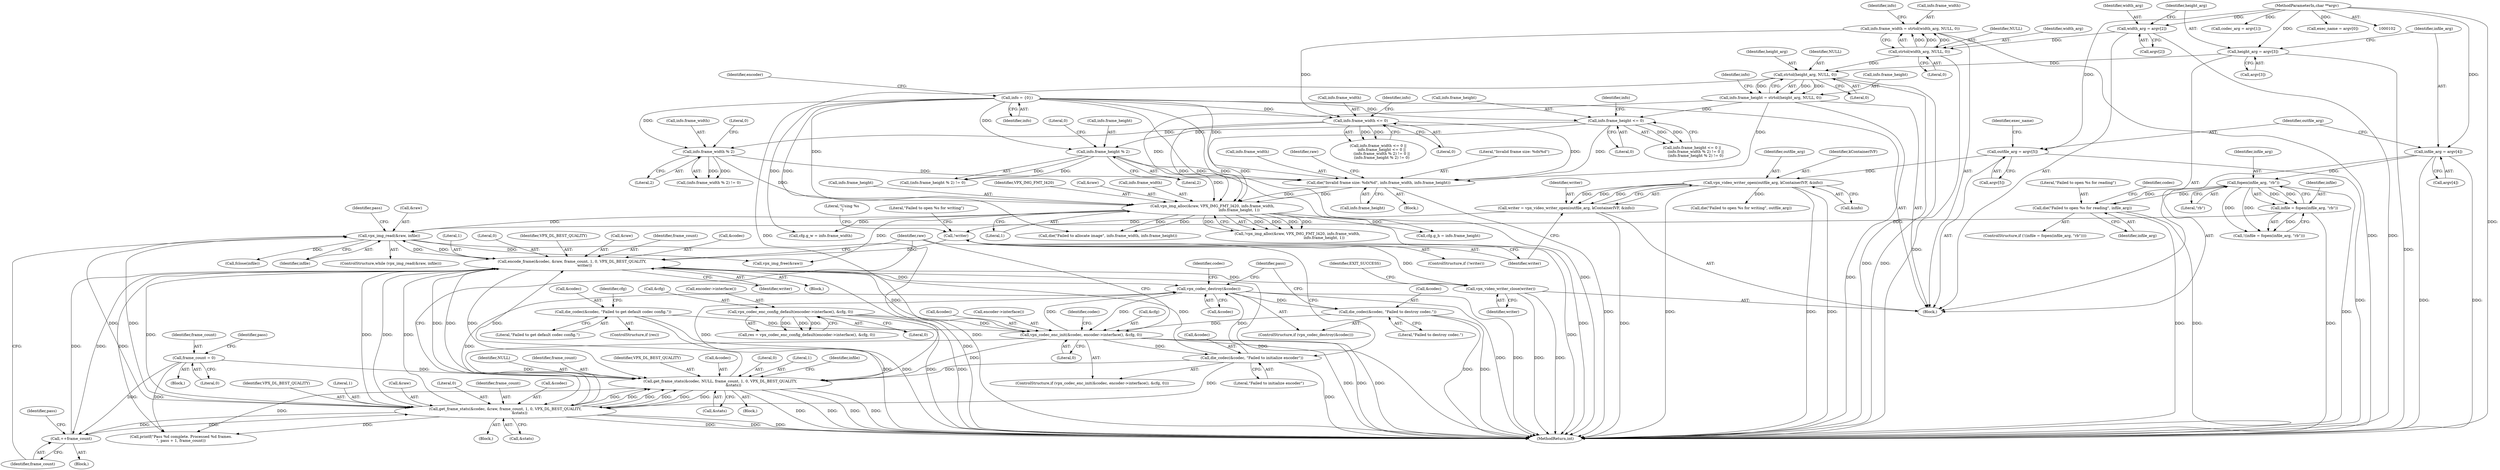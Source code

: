 digraph "1_Android_5a9753fca56f0eeb9f61e342b2fccffc364f9426_18@API" {
"1000485" [label="(Call,vpx_video_writer_close(writer))"];
"1000433" [label="(Call,encode_frame(&codec, &raw, frame_count, 1, 0, VPX_DL_BEST_QUALITY,\n                     writer))"];
"1000396" [label="(Call,vpx_codec_enc_init(&codec, encoder->interface(), &cfg, 0))"];
"1000471" [label="(Call,vpx_codec_destroy(&codec))"];
"1000403" [label="(Call,die_codec(&codec, \"Failed to initialize encoder\"))"];
"1000448" [label="(Call,get_frame_stats(&codec, NULL, frame_count, 1, 0, VPX_DL_BEST_QUALITY,\n                      &stats))"];
"1000420" [label="(Call,get_frame_stats(&codec, &raw, frame_count, 1, 0, VPX_DL_BEST_QUALITY,\n                        &stats))"];
"1000408" [label="(Call,vpx_img_read(&raw, infile))"];
"1000258" [label="(Call,vpx_img_alloc(&raw, VPX_IMG_FMT_I420, info.frame_width,\n                                             info.frame_height, 1))"];
"1000234" [label="(Call,info.frame_width % 2)"];
"1000122" [label="(Call,info = {0})"];
"1000221" [label="(Call,info.frame_width <= 0)"];
"1000203" [label="(Call,info.frame_width = strtol(width_arg, NULL, 0))"];
"1000207" [label="(Call,strtol(width_arg, NULL, 0))"];
"1000142" [label="(Call,width_arg = argv[2])"];
"1000104" [label="(MethodParameterIn,char **argv)"];
"1000248" [label="(Call,die(\"Invalid frame size: %dx%d\", info.frame_width, info.frame_height))"];
"1000227" [label="(Call,info.frame_height <= 0)"];
"1000211" [label="(Call,info.frame_height = strtol(height_arg, NULL, 0))"];
"1000215" [label="(Call,strtol(height_arg, NULL, 0))"];
"1000147" [label="(Call,height_arg = argv[3])"];
"1000241" [label="(Call,info.frame_height % 2)"];
"1000387" [label="(Call,infile = fopen(infile_arg, \"rb\"))"];
"1000389" [label="(Call,fopen(infile_arg, \"rb\"))"];
"1000392" [label="(Call,die(\"Failed to open %s for reading\", infile_arg))"];
"1000152" [label="(Call,infile_arg = argv[4])"];
"1000413" [label="(Call,++frame_count)"];
"1000360" [label="(Call,frame_count = 0)"];
"1000304" [label="(Call,die_codec(&codec, \"Failed to get default codec config.\"))"];
"1000474" [label="(Call,die_codec(&codec, \"Failed to destroy codec.\"))"];
"1000297" [label="(Call,vpx_codec_enc_config_default(encoder->interface(), &cfg, 0))"];
"1000286" [label="(Call,!writer)"];
"1000278" [label="(Call,writer = vpx_video_writer_open(outfile_arg, kContainerIVF, &info))"];
"1000280" [label="(Call,vpx_video_writer_open(outfile_arg, kContainerIVF, &info))"];
"1000157" [label="(Call,outfile_arg = argv[5])"];
"1000227" [label="(Call,info.frame_height <= 0)"];
"1000204" [label="(Call,info.frame_width)"];
"1000283" [label="(Call,&info)"];
"1000400" [label="(Call,&cfg)"];
"1000241" [label="(Call,info.frame_height % 2)"];
"1000438" [label="(Identifier,frame_count)"];
"1000388" [label="(Identifier,infile)"];
"1000385" [label="(ControlStructure,if (!(infile = fopen(infile_arg, \"rb\"))))"];
"1000226" [label="(Call,info.frame_height <= 0 ||\n      (info.frame_width % 2) != 0 ||\n      (info.frame_height % 2) != 0)"];
"1000137" [label="(Call,codec_arg = argv[1])"];
"1000279" [label="(Identifier,writer)"];
"1000420" [label="(Call,get_frame_stats(&codec, &raw, frame_count, 1, 0, VPX_DL_BEST_QUALITY,\n                        &stats))"];
"1000463" [label="(Identifier,infile)"];
"1000203" [label="(Call,info.frame_width = strtol(width_arg, NULL, 0))"];
"1000406" [label="(Literal,\"Failed to initialize encoder\")"];
"1000399" [label="(Call,encoder->interface())"];
"1000386" [label="(Call,!(infile = fopen(infile_arg, \"rb\")))"];
"1000257" [label="(Call,!vpx_img_alloc(&raw, VPX_IMG_FMT_I420, info.frame_width,\n                                             info.frame_height, 1))"];
"1000357" [label="(Identifier,pass)"];
"1000250" [label="(Call,info.frame_width)"];
"1000417" [label="(Identifier,pass)"];
"1000442" [label="(Identifier,writer)"];
"1000472" [label="(Call,&codec)"];
"1000428" [label="(Identifier,VPX_DL_BEST_QUALITY)"];
"1000302" [label="(ControlStructure,if (res))"];
"1000213" [label="(Identifier,info)"];
"1000233" [label="(Call,(info.frame_width % 2) != 0)"];
"1000301" [label="(Literal,0)"];
"1000405" [label="(Identifier,codec)"];
"1000432" [label="(Block,)"];
"1000260" [label="(Identifier,raw)"];
"1000298" [label="(Call,encoder->interface())"];
"1000362" [label="(Literal,0)"];
"1000456" [label="(Call,&stats)"];
"1000297" [label="(Call,vpx_codec_enc_config_default(encoder->interface(), &cfg, 0))"];
"1000268" [label="(Literal,1)"];
"1000434" [label="(Call,&codec)"];
"1000225" [label="(Literal,0)"];
"1000308" [label="(Call,cfg.g_w = info.frame_width)"];
"1000470" [label="(ControlStructure,if (vpx_codec_destroy(&codec)))"];
"1000426" [label="(Literal,1)"];
"1000246" [label="(Literal,0)"];
"1000404" [label="(Call,&codec)"];
"1000486" [label="(Identifier,writer)"];
"1000222" [label="(Call,info.frame_width)"];
"1000270" [label="(Call,die(\"Failed to allocate image\", info.frame_width, info.frame_height))"];
"1000423" [label="(Call,&raw)"];
"1000209" [label="(Identifier,NULL)"];
"1000361" [label="(Identifier,frame_count)"];
"1000258" [label="(Call,vpx_img_alloc(&raw, VPX_IMG_FMT_I420, info.frame_width,\n                                             info.frame_height, 1))"];
"1000299" [label="(Call,&cfg)"];
"1000265" [label="(Call,info.frame_height)"];
"1000123" [label="(Identifier,info)"];
"1000286" [label="(Call,!writer)"];
"1000152" [label="(Call,infile_arg = argv[4])"];
"1000253" [label="(Call,info.frame_height)"];
"1000212" [label="(Call,info.frame_height)"];
"1000433" [label="(Call,encode_frame(&codec, &raw, frame_count, 1, 0, VPX_DL_BEST_QUALITY,\n                     writer))"];
"1000429" [label="(Call,&stats)"];
"1000439" [label="(Literal,1)"];
"1000159" [label="(Call,argv[5])"];
"1000261" [label="(Identifier,VPX_IMG_FMT_I420)"];
"1000105" [label="(Block,)"];
"1000162" [label="(Call,exec_name = argv[0])"];
"1000217" [label="(Identifier,NULL)"];
"1000485" [label="(Call,vpx_video_writer_close(writer))"];
"1000157" [label="(Call,outfile_arg = argv[5])"];
"1000392" [label="(Call,die(\"Failed to open %s for reading\", infile_arg))"];
"1000419" [label="(Block,)"];
"1000410" [label="(Identifier,raw)"];
"1000229" [label="(Identifier,info)"];
"1000144" [label="(Call,argv[2])"];
"1000259" [label="(Call,&raw)"];
"1000387" [label="(Call,infile = fopen(infile_arg, \"rb\"))"];
"1000235" [label="(Call,info.frame_width)"];
"1000245" [label="(Literal,2)"];
"1000242" [label="(Call,info.frame_height)"];
"1000282" [label="(Identifier,kContainerIVF)"];
"1000148" [label="(Identifier,height_arg)"];
"1000228" [label="(Call,info.frame_height)"];
"1000153" [label="(Identifier,infile_arg)"];
"1000287" [label="(Identifier,writer)"];
"1000412" [label="(Block,)"];
"1000154" [label="(Call,argv[4])"];
"1000396" [label="(Call,vpx_codec_enc_init(&codec, encoder->interface(), &cfg, 0))"];
"1000448" [label="(Call,get_frame_stats(&codec, NULL, frame_count, 1, 0, VPX_DL_BEST_QUALITY,\n                      &stats))"];
"1000305" [label="(Call,&codec)"];
"1000216" [label="(Identifier,height_arg)"];
"1000427" [label="(Literal,0)"];
"1000474" [label="(Call,die_codec(&codec, \"Failed to destroy codec.\"))"];
"1000393" [label="(Literal,\"Failed to open %s for reading\")"];
"1000451" [label="(Identifier,NULL)"];
"1000104" [label="(MethodParameterIn,char **argv)"];
"1000143" [label="(Identifier,width_arg)"];
"1000452" [label="(Identifier,frame_count)"];
"1000440" [label="(Literal,0)"];
"1000409" [label="(Call,&raw)"];
"1000455" [label="(Identifier,VPX_DL_BEST_QUALITY)"];
"1000488" [label="(Identifier,EXIT_SUCCESS)"];
"1000476" [label="(Identifier,codec)"];
"1000285" [label="(ControlStructure,if (!writer))"];
"1000411" [label="(Identifier,infile)"];
"1000447" [label="(Block,)"];
"1000142" [label="(Call,width_arg = argv[2])"];
"1000292" [label="(Literal,\"Using %s\n\")"];
"1000315" [label="(Call,cfg.g_h = info.frame_height)"];
"1000441" [label="(Identifier,VPX_DL_BEST_QUALITY)"];
"1000489" [label="(MethodReturn,int)"];
"1000234" [label="(Call,info.frame_width % 2)"];
"1000211" [label="(Call,info.frame_height = strtol(height_arg, NULL, 0))"];
"1000240" [label="(Call,(info.frame_height % 2) != 0)"];
"1000475" [label="(Call,&codec)"];
"1000126" [label="(Identifier,encoder)"];
"1000248" [label="(Call,die(\"Invalid frame size: %dx%d\", info.frame_width, info.frame_height))"];
"1000478" [label="(Call,vpx_img_free(&raw))"];
"1000407" [label="(ControlStructure,while (vpx_img_read(&raw, infile)))"];
"1000158" [label="(Identifier,outfile_arg)"];
"1000149" [label="(Call,argv[3])"];
"1000238" [label="(Literal,2)"];
"1000163" [label="(Identifier,exec_name)"];
"1000223" [label="(Identifier,info)"];
"1000445" [label="(Identifier,pass)"];
"1000304" [label="(Call,die_codec(&codec, \"Failed to get default codec config.\"))"];
"1000365" [label="(Identifier,pass)"];
"1000122" [label="(Call,info = {0})"];
"1000147" [label="(Call,height_arg = argv[3])"];
"1000394" [label="(Identifier,infile_arg)"];
"1000471" [label="(Call,vpx_codec_destroy(&codec))"];
"1000449" [label="(Call,&codec)"];
"1000207" [label="(Call,strtol(width_arg, NULL, 0))"];
"1000391" [label="(Literal,\"rb\")"];
"1000262" [label="(Call,info.frame_width)"];
"1000414" [label="(Identifier,frame_count)"];
"1000288" [label="(Call,die(\"Failed to open %s for writing\", outfile_arg))"];
"1000464" [label="(Call,printf(\"Pass %d complete. Processed %d frames.\n\", pass + 1, frame_count))"];
"1000289" [label="(Literal,\"Failed to open %s for writing\")"];
"1000239" [label="(Literal,0)"];
"1000477" [label="(Literal,\"Failed to destroy codec.\")"];
"1000280" [label="(Call,vpx_video_writer_open(outfile_arg, kContainerIVF, &info))"];
"1000220" [label="(Call,info.frame_width <= 0 ||\n      info.frame_height <= 0 ||\n      (info.frame_width % 2) != 0 ||\n      (info.frame_height % 2) != 0)"];
"1000436" [label="(Call,&raw)"];
"1000454" [label="(Literal,0)"];
"1000218" [label="(Literal,0)"];
"1000389" [label="(Call,fopen(infile_arg, \"rb\"))"];
"1000210" [label="(Literal,0)"];
"1000390" [label="(Identifier,infile_arg)"];
"1000295" [label="(Call,res = vpx_codec_enc_config_default(encoder->interface(), &cfg, 0))"];
"1000247" [label="(Block,)"];
"1000453" [label="(Literal,1)"];
"1000408" [label="(Call,vpx_img_read(&raw, infile))"];
"1000395" [label="(ControlStructure,if (vpx_codec_enc_init(&codec, encoder->interface(), &cfg, 0)))"];
"1000397" [label="(Call,&codec)"];
"1000281" [label="(Identifier,outfile_arg)"];
"1000402" [label="(Literal,0)"];
"1000236" [label="(Identifier,info)"];
"1000249" [label="(Literal,\"Invalid frame size: %dx%d\")"];
"1000413" [label="(Call,++frame_count)"];
"1000358" [label="(Block,)"];
"1000425" [label="(Identifier,frame_count)"];
"1000221" [label="(Call,info.frame_width <= 0)"];
"1000231" [label="(Literal,0)"];
"1000215" [label="(Call,strtol(height_arg, NULL, 0))"];
"1000421" [label="(Call,&codec)"];
"1000398" [label="(Identifier,codec)"];
"1000360" [label="(Call,frame_count = 0)"];
"1000208" [label="(Identifier,width_arg)"];
"1000278" [label="(Call,writer = vpx_video_writer_open(outfile_arg, kContainerIVF, &info))"];
"1000307" [label="(Literal,\"Failed to get default codec config.\")"];
"1000462" [label="(Call,fclose(infile))"];
"1000403" [label="(Call,die_codec(&codec, \"Failed to initialize encoder\"))"];
"1000310" [label="(Identifier,cfg)"];
"1000485" -> "1000105"  [label="AST: "];
"1000485" -> "1000486"  [label="CFG: "];
"1000486" -> "1000485"  [label="AST: "];
"1000488" -> "1000485"  [label="CFG: "];
"1000485" -> "1000489"  [label="DDG: "];
"1000485" -> "1000489"  [label="DDG: "];
"1000433" -> "1000485"  [label="DDG: "];
"1000286" -> "1000485"  [label="DDG: "];
"1000433" -> "1000432"  [label="AST: "];
"1000433" -> "1000442"  [label="CFG: "];
"1000434" -> "1000433"  [label="AST: "];
"1000436" -> "1000433"  [label="AST: "];
"1000438" -> "1000433"  [label="AST: "];
"1000439" -> "1000433"  [label="AST: "];
"1000440" -> "1000433"  [label="AST: "];
"1000441" -> "1000433"  [label="AST: "];
"1000442" -> "1000433"  [label="AST: "];
"1000410" -> "1000433"  [label="CFG: "];
"1000433" -> "1000489"  [label="DDG: "];
"1000433" -> "1000489"  [label="DDG: "];
"1000433" -> "1000408"  [label="DDG: "];
"1000433" -> "1000413"  [label="DDG: "];
"1000433" -> "1000420"  [label="DDG: "];
"1000433" -> "1000420"  [label="DDG: "];
"1000396" -> "1000433"  [label="DDG: "];
"1000403" -> "1000433"  [label="DDG: "];
"1000420" -> "1000433"  [label="DDG: "];
"1000420" -> "1000433"  [label="DDG: "];
"1000408" -> "1000433"  [label="DDG: "];
"1000413" -> "1000433"  [label="DDG: "];
"1000448" -> "1000433"  [label="DDG: "];
"1000286" -> "1000433"  [label="DDG: "];
"1000433" -> "1000448"  [label="DDG: "];
"1000433" -> "1000448"  [label="DDG: "];
"1000433" -> "1000448"  [label="DDG: "];
"1000433" -> "1000464"  [label="DDG: "];
"1000433" -> "1000471"  [label="DDG: "];
"1000396" -> "1000395"  [label="AST: "];
"1000396" -> "1000402"  [label="CFG: "];
"1000397" -> "1000396"  [label="AST: "];
"1000399" -> "1000396"  [label="AST: "];
"1000400" -> "1000396"  [label="AST: "];
"1000402" -> "1000396"  [label="AST: "];
"1000405" -> "1000396"  [label="CFG: "];
"1000410" -> "1000396"  [label="CFG: "];
"1000396" -> "1000489"  [label="DDG: "];
"1000396" -> "1000489"  [label="DDG: "];
"1000396" -> "1000489"  [label="DDG: "];
"1000471" -> "1000396"  [label="DDG: "];
"1000304" -> "1000396"  [label="DDG: "];
"1000474" -> "1000396"  [label="DDG: "];
"1000297" -> "1000396"  [label="DDG: "];
"1000396" -> "1000403"  [label="DDG: "];
"1000396" -> "1000420"  [label="DDG: "];
"1000396" -> "1000448"  [label="DDG: "];
"1000396" -> "1000471"  [label="DDG: "];
"1000471" -> "1000470"  [label="AST: "];
"1000471" -> "1000472"  [label="CFG: "];
"1000472" -> "1000471"  [label="AST: "];
"1000476" -> "1000471"  [label="CFG: "];
"1000357" -> "1000471"  [label="CFG: "];
"1000471" -> "1000489"  [label="DDG: "];
"1000471" -> "1000489"  [label="DDG: "];
"1000403" -> "1000471"  [label="DDG: "];
"1000448" -> "1000471"  [label="DDG: "];
"1000420" -> "1000471"  [label="DDG: "];
"1000471" -> "1000474"  [label="DDG: "];
"1000403" -> "1000395"  [label="AST: "];
"1000403" -> "1000406"  [label="CFG: "];
"1000404" -> "1000403"  [label="AST: "];
"1000406" -> "1000403"  [label="AST: "];
"1000410" -> "1000403"  [label="CFG: "];
"1000403" -> "1000489"  [label="DDG: "];
"1000403" -> "1000420"  [label="DDG: "];
"1000403" -> "1000448"  [label="DDG: "];
"1000448" -> "1000447"  [label="AST: "];
"1000448" -> "1000456"  [label="CFG: "];
"1000449" -> "1000448"  [label="AST: "];
"1000451" -> "1000448"  [label="AST: "];
"1000452" -> "1000448"  [label="AST: "];
"1000453" -> "1000448"  [label="AST: "];
"1000454" -> "1000448"  [label="AST: "];
"1000455" -> "1000448"  [label="AST: "];
"1000456" -> "1000448"  [label="AST: "];
"1000463" -> "1000448"  [label="CFG: "];
"1000448" -> "1000489"  [label="DDG: "];
"1000448" -> "1000489"  [label="DDG: "];
"1000448" -> "1000489"  [label="DDG: "];
"1000448" -> "1000489"  [label="DDG: "];
"1000448" -> "1000420"  [label="DDG: "];
"1000448" -> "1000420"  [label="DDG: "];
"1000420" -> "1000448"  [label="DDG: "];
"1000420" -> "1000448"  [label="DDG: "];
"1000420" -> "1000448"  [label="DDG: "];
"1000420" -> "1000448"  [label="DDG: "];
"1000215" -> "1000448"  [label="DDG: "];
"1000360" -> "1000448"  [label="DDG: "];
"1000448" -> "1000464"  [label="DDG: "];
"1000420" -> "1000419"  [label="AST: "];
"1000420" -> "1000429"  [label="CFG: "];
"1000421" -> "1000420"  [label="AST: "];
"1000423" -> "1000420"  [label="AST: "];
"1000425" -> "1000420"  [label="AST: "];
"1000426" -> "1000420"  [label="AST: "];
"1000427" -> "1000420"  [label="AST: "];
"1000428" -> "1000420"  [label="AST: "];
"1000429" -> "1000420"  [label="AST: "];
"1000410" -> "1000420"  [label="CFG: "];
"1000420" -> "1000489"  [label="DDG: "];
"1000420" -> "1000489"  [label="DDG: "];
"1000420" -> "1000489"  [label="DDG: "];
"1000420" -> "1000408"  [label="DDG: "];
"1000420" -> "1000413"  [label="DDG: "];
"1000408" -> "1000420"  [label="DDG: "];
"1000413" -> "1000420"  [label="DDG: "];
"1000420" -> "1000464"  [label="DDG: "];
"1000408" -> "1000407"  [label="AST: "];
"1000408" -> "1000411"  [label="CFG: "];
"1000409" -> "1000408"  [label="AST: "];
"1000411" -> "1000408"  [label="AST: "];
"1000414" -> "1000408"  [label="CFG: "];
"1000445" -> "1000408"  [label="CFG: "];
"1000408" -> "1000489"  [label="DDG: "];
"1000258" -> "1000408"  [label="DDG: "];
"1000387" -> "1000408"  [label="DDG: "];
"1000408" -> "1000462"  [label="DDG: "];
"1000408" -> "1000478"  [label="DDG: "];
"1000258" -> "1000257"  [label="AST: "];
"1000258" -> "1000268"  [label="CFG: "];
"1000259" -> "1000258"  [label="AST: "];
"1000261" -> "1000258"  [label="AST: "];
"1000262" -> "1000258"  [label="AST: "];
"1000265" -> "1000258"  [label="AST: "];
"1000268" -> "1000258"  [label="AST: "];
"1000257" -> "1000258"  [label="CFG: "];
"1000258" -> "1000489"  [label="DDG: "];
"1000258" -> "1000257"  [label="DDG: "];
"1000258" -> "1000257"  [label="DDG: "];
"1000258" -> "1000257"  [label="DDG: "];
"1000258" -> "1000257"  [label="DDG: "];
"1000258" -> "1000257"  [label="DDG: "];
"1000234" -> "1000258"  [label="DDG: "];
"1000122" -> "1000258"  [label="DDG: "];
"1000221" -> "1000258"  [label="DDG: "];
"1000248" -> "1000258"  [label="DDG: "];
"1000248" -> "1000258"  [label="DDG: "];
"1000227" -> "1000258"  [label="DDG: "];
"1000211" -> "1000258"  [label="DDG: "];
"1000241" -> "1000258"  [label="DDG: "];
"1000258" -> "1000270"  [label="DDG: "];
"1000258" -> "1000270"  [label="DDG: "];
"1000258" -> "1000308"  [label="DDG: "];
"1000258" -> "1000315"  [label="DDG: "];
"1000258" -> "1000478"  [label="DDG: "];
"1000234" -> "1000233"  [label="AST: "];
"1000234" -> "1000238"  [label="CFG: "];
"1000235" -> "1000234"  [label="AST: "];
"1000238" -> "1000234"  [label="AST: "];
"1000239" -> "1000234"  [label="CFG: "];
"1000234" -> "1000233"  [label="DDG: "];
"1000234" -> "1000233"  [label="DDG: "];
"1000122" -> "1000234"  [label="DDG: "];
"1000221" -> "1000234"  [label="DDG: "];
"1000234" -> "1000248"  [label="DDG: "];
"1000122" -> "1000105"  [label="AST: "];
"1000122" -> "1000123"  [label="CFG: "];
"1000123" -> "1000122"  [label="AST: "];
"1000126" -> "1000122"  [label="CFG: "];
"1000122" -> "1000489"  [label="DDG: "];
"1000122" -> "1000221"  [label="DDG: "];
"1000122" -> "1000227"  [label="DDG: "];
"1000122" -> "1000241"  [label="DDG: "];
"1000122" -> "1000248"  [label="DDG: "];
"1000122" -> "1000270"  [label="DDG: "];
"1000122" -> "1000308"  [label="DDG: "];
"1000122" -> "1000315"  [label="DDG: "];
"1000221" -> "1000220"  [label="AST: "];
"1000221" -> "1000225"  [label="CFG: "];
"1000222" -> "1000221"  [label="AST: "];
"1000225" -> "1000221"  [label="AST: "];
"1000229" -> "1000221"  [label="CFG: "];
"1000220" -> "1000221"  [label="CFG: "];
"1000221" -> "1000220"  [label="DDG: "];
"1000221" -> "1000220"  [label="DDG: "];
"1000203" -> "1000221"  [label="DDG: "];
"1000221" -> "1000248"  [label="DDG: "];
"1000203" -> "1000105"  [label="AST: "];
"1000203" -> "1000207"  [label="CFG: "];
"1000204" -> "1000203"  [label="AST: "];
"1000207" -> "1000203"  [label="AST: "];
"1000213" -> "1000203"  [label="CFG: "];
"1000203" -> "1000489"  [label="DDG: "];
"1000207" -> "1000203"  [label="DDG: "];
"1000207" -> "1000203"  [label="DDG: "];
"1000207" -> "1000203"  [label="DDG: "];
"1000207" -> "1000210"  [label="CFG: "];
"1000208" -> "1000207"  [label="AST: "];
"1000209" -> "1000207"  [label="AST: "];
"1000210" -> "1000207"  [label="AST: "];
"1000207" -> "1000489"  [label="DDG: "];
"1000142" -> "1000207"  [label="DDG: "];
"1000207" -> "1000215"  [label="DDG: "];
"1000142" -> "1000105"  [label="AST: "];
"1000142" -> "1000144"  [label="CFG: "];
"1000143" -> "1000142"  [label="AST: "];
"1000144" -> "1000142"  [label="AST: "];
"1000148" -> "1000142"  [label="CFG: "];
"1000142" -> "1000489"  [label="DDG: "];
"1000104" -> "1000142"  [label="DDG: "];
"1000104" -> "1000102"  [label="AST: "];
"1000104" -> "1000489"  [label="DDG: "];
"1000104" -> "1000137"  [label="DDG: "];
"1000104" -> "1000147"  [label="DDG: "];
"1000104" -> "1000152"  [label="DDG: "];
"1000104" -> "1000157"  [label="DDG: "];
"1000104" -> "1000162"  [label="DDG: "];
"1000248" -> "1000247"  [label="AST: "];
"1000248" -> "1000253"  [label="CFG: "];
"1000249" -> "1000248"  [label="AST: "];
"1000250" -> "1000248"  [label="AST: "];
"1000253" -> "1000248"  [label="AST: "];
"1000260" -> "1000248"  [label="CFG: "];
"1000248" -> "1000489"  [label="DDG: "];
"1000227" -> "1000248"  [label="DDG: "];
"1000211" -> "1000248"  [label="DDG: "];
"1000241" -> "1000248"  [label="DDG: "];
"1000227" -> "1000226"  [label="AST: "];
"1000227" -> "1000231"  [label="CFG: "];
"1000228" -> "1000227"  [label="AST: "];
"1000231" -> "1000227"  [label="AST: "];
"1000236" -> "1000227"  [label="CFG: "];
"1000226" -> "1000227"  [label="CFG: "];
"1000227" -> "1000226"  [label="DDG: "];
"1000227" -> "1000226"  [label="DDG: "];
"1000211" -> "1000227"  [label="DDG: "];
"1000227" -> "1000241"  [label="DDG: "];
"1000211" -> "1000105"  [label="AST: "];
"1000211" -> "1000215"  [label="CFG: "];
"1000212" -> "1000211"  [label="AST: "];
"1000215" -> "1000211"  [label="AST: "];
"1000223" -> "1000211"  [label="CFG: "];
"1000211" -> "1000489"  [label="DDG: "];
"1000215" -> "1000211"  [label="DDG: "];
"1000215" -> "1000211"  [label="DDG: "];
"1000215" -> "1000211"  [label="DDG: "];
"1000215" -> "1000218"  [label="CFG: "];
"1000216" -> "1000215"  [label="AST: "];
"1000217" -> "1000215"  [label="AST: "];
"1000218" -> "1000215"  [label="AST: "];
"1000215" -> "1000489"  [label="DDG: "];
"1000215" -> "1000489"  [label="DDG: "];
"1000147" -> "1000215"  [label="DDG: "];
"1000147" -> "1000105"  [label="AST: "];
"1000147" -> "1000149"  [label="CFG: "];
"1000148" -> "1000147"  [label="AST: "];
"1000149" -> "1000147"  [label="AST: "];
"1000153" -> "1000147"  [label="CFG: "];
"1000147" -> "1000489"  [label="DDG: "];
"1000241" -> "1000240"  [label="AST: "];
"1000241" -> "1000245"  [label="CFG: "];
"1000242" -> "1000241"  [label="AST: "];
"1000245" -> "1000241"  [label="AST: "];
"1000246" -> "1000241"  [label="CFG: "];
"1000241" -> "1000240"  [label="DDG: "];
"1000241" -> "1000240"  [label="DDG: "];
"1000387" -> "1000386"  [label="AST: "];
"1000387" -> "1000389"  [label="CFG: "];
"1000388" -> "1000387"  [label="AST: "];
"1000389" -> "1000387"  [label="AST: "];
"1000386" -> "1000387"  [label="CFG: "];
"1000387" -> "1000489"  [label="DDG: "];
"1000387" -> "1000386"  [label="DDG: "];
"1000389" -> "1000387"  [label="DDG: "];
"1000389" -> "1000387"  [label="DDG: "];
"1000389" -> "1000391"  [label="CFG: "];
"1000390" -> "1000389"  [label="AST: "];
"1000391" -> "1000389"  [label="AST: "];
"1000389" -> "1000489"  [label="DDG: "];
"1000389" -> "1000386"  [label="DDG: "];
"1000389" -> "1000386"  [label="DDG: "];
"1000392" -> "1000389"  [label="DDG: "];
"1000152" -> "1000389"  [label="DDG: "];
"1000389" -> "1000392"  [label="DDG: "];
"1000392" -> "1000385"  [label="AST: "];
"1000392" -> "1000394"  [label="CFG: "];
"1000393" -> "1000392"  [label="AST: "];
"1000394" -> "1000392"  [label="AST: "];
"1000398" -> "1000392"  [label="CFG: "];
"1000392" -> "1000489"  [label="DDG: "];
"1000392" -> "1000489"  [label="DDG: "];
"1000152" -> "1000105"  [label="AST: "];
"1000152" -> "1000154"  [label="CFG: "];
"1000153" -> "1000152"  [label="AST: "];
"1000154" -> "1000152"  [label="AST: "];
"1000158" -> "1000152"  [label="CFG: "];
"1000152" -> "1000489"  [label="DDG: "];
"1000152" -> "1000489"  [label="DDG: "];
"1000413" -> "1000412"  [label="AST: "];
"1000413" -> "1000414"  [label="CFG: "];
"1000414" -> "1000413"  [label="AST: "];
"1000417" -> "1000413"  [label="CFG: "];
"1000360" -> "1000413"  [label="DDG: "];
"1000360" -> "1000358"  [label="AST: "];
"1000360" -> "1000362"  [label="CFG: "];
"1000361" -> "1000360"  [label="AST: "];
"1000362" -> "1000360"  [label="AST: "];
"1000365" -> "1000360"  [label="CFG: "];
"1000360" -> "1000464"  [label="DDG: "];
"1000304" -> "1000302"  [label="AST: "];
"1000304" -> "1000307"  [label="CFG: "];
"1000305" -> "1000304"  [label="AST: "];
"1000307" -> "1000304"  [label="AST: "];
"1000310" -> "1000304"  [label="CFG: "];
"1000304" -> "1000489"  [label="DDG: "];
"1000304" -> "1000489"  [label="DDG: "];
"1000474" -> "1000470"  [label="AST: "];
"1000474" -> "1000477"  [label="CFG: "];
"1000475" -> "1000474"  [label="AST: "];
"1000477" -> "1000474"  [label="AST: "];
"1000357" -> "1000474"  [label="CFG: "];
"1000474" -> "1000489"  [label="DDG: "];
"1000474" -> "1000489"  [label="DDG: "];
"1000297" -> "1000295"  [label="AST: "];
"1000297" -> "1000301"  [label="CFG: "];
"1000298" -> "1000297"  [label="AST: "];
"1000299" -> "1000297"  [label="AST: "];
"1000301" -> "1000297"  [label="AST: "];
"1000295" -> "1000297"  [label="CFG: "];
"1000297" -> "1000489"  [label="DDG: "];
"1000297" -> "1000489"  [label="DDG: "];
"1000297" -> "1000295"  [label="DDG: "];
"1000297" -> "1000295"  [label="DDG: "];
"1000297" -> "1000295"  [label="DDG: "];
"1000286" -> "1000285"  [label="AST: "];
"1000286" -> "1000287"  [label="CFG: "];
"1000287" -> "1000286"  [label="AST: "];
"1000289" -> "1000286"  [label="CFG: "];
"1000292" -> "1000286"  [label="CFG: "];
"1000286" -> "1000489"  [label="DDG: "];
"1000278" -> "1000286"  [label="DDG: "];
"1000278" -> "1000105"  [label="AST: "];
"1000278" -> "1000280"  [label="CFG: "];
"1000279" -> "1000278"  [label="AST: "];
"1000280" -> "1000278"  [label="AST: "];
"1000287" -> "1000278"  [label="CFG: "];
"1000278" -> "1000489"  [label="DDG: "];
"1000280" -> "1000278"  [label="DDG: "];
"1000280" -> "1000278"  [label="DDG: "];
"1000280" -> "1000278"  [label="DDG: "];
"1000280" -> "1000283"  [label="CFG: "];
"1000281" -> "1000280"  [label="AST: "];
"1000282" -> "1000280"  [label="AST: "];
"1000283" -> "1000280"  [label="AST: "];
"1000280" -> "1000489"  [label="DDG: "];
"1000280" -> "1000489"  [label="DDG: "];
"1000280" -> "1000489"  [label="DDG: "];
"1000157" -> "1000280"  [label="DDG: "];
"1000280" -> "1000288"  [label="DDG: "];
"1000157" -> "1000105"  [label="AST: "];
"1000157" -> "1000159"  [label="CFG: "];
"1000158" -> "1000157"  [label="AST: "];
"1000159" -> "1000157"  [label="AST: "];
"1000163" -> "1000157"  [label="CFG: "];
"1000157" -> "1000489"  [label="DDG: "];
}
